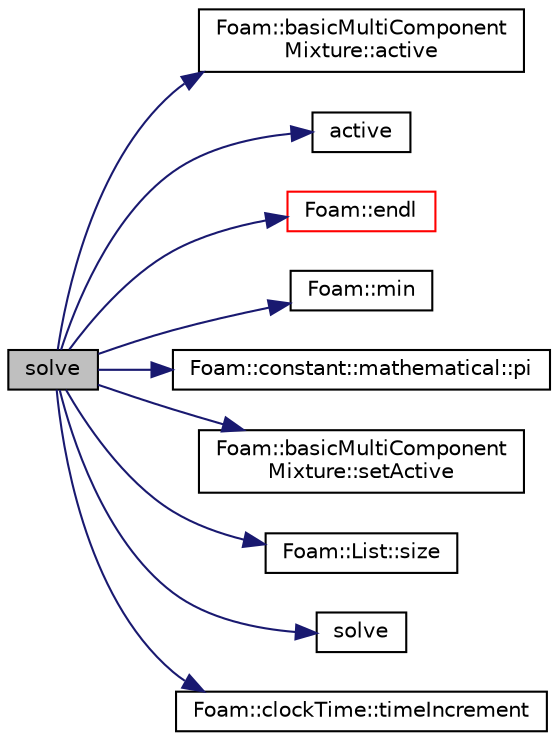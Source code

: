digraph "solve"
{
  bgcolor="transparent";
  edge [fontname="Helvetica",fontsize="10",labelfontname="Helvetica",labelfontsize="10"];
  node [fontname="Helvetica",fontsize="10",shape=record];
  rankdir="LR";
  Node498 [label="solve",height=0.2,width=0.4,color="black", fillcolor="grey75", style="filled", fontcolor="black"];
  Node498 -> Node499 [color="midnightblue",fontsize="10",style="solid",fontname="Helvetica"];
  Node499 [label="Foam::basicMultiComponent\lMixture::active",height=0.2,width=0.4,color="black",URL="$a31469.html#a47df567fb87aecbc6606e974ed449682",tooltip="Return true for active species. "];
  Node498 -> Node500 [color="midnightblue",fontsize="10",style="solid",fontname="Helvetica"];
  Node500 [label="active",height=0.2,width=0.4,color="black",URL="$a31065.html#a0662f06c9b0d31641c2fe8e793bcdfa1"];
  Node498 -> Node501 [color="midnightblue",fontsize="10",style="solid",fontname="Helvetica"];
  Node501 [label="Foam::endl",height=0.2,width=0.4,color="red",URL="$a21851.html#a2db8fe02a0d3909e9351bb4275b23ce4",tooltip="Add newline and flush stream. "];
  Node498 -> Node503 [color="midnightblue",fontsize="10",style="solid",fontname="Helvetica"];
  Node503 [label="Foam::min",height=0.2,width=0.4,color="black",URL="$a21851.html#a253e112ad2d56d96230ff39ea7f442dc"];
  Node498 -> Node504 [color="midnightblue",fontsize="10",style="solid",fontname="Helvetica"];
  Node504 [label="Foam::constant::mathematical::pi",height=0.2,width=0.4,color="black",URL="$a21892.html#a731b8788a4c01586c35266c7ca4fed04"];
  Node498 -> Node505 [color="midnightblue",fontsize="10",style="solid",fontname="Helvetica"];
  Node505 [label="Foam::basicMultiComponent\lMixture::setActive",height=0.2,width=0.4,color="black",URL="$a31469.html#a43e2719123bdd7f28c6aa100eaf859e4",tooltip="Set speciei active. "];
  Node498 -> Node506 [color="midnightblue",fontsize="10",style="solid",fontname="Helvetica"];
  Node506 [label="Foam::List::size",height=0.2,width=0.4,color="black",URL="$a26833.html#a8a5f6fa29bd4b500caf186f60245b384",tooltip="Override size to be inconsistent with allocated storage. "];
  Node498 -> Node507 [color="midnightblue",fontsize="10",style="solid",fontname="Helvetica"];
  Node507 [label="solve",height=0.2,width=0.4,color="black",URL="$a41549.html#a4ed43d58a6754059fa012bd273d05e33"];
  Node498 -> Node508 [color="midnightblue",fontsize="10",style="solid",fontname="Helvetica"];
  Node508 [label="Foam::clockTime::timeIncrement",height=0.2,width=0.4,color="black",URL="$a29833.html#a3023436e0c8b65ab59e1190a600f7a80",tooltip="Return time (in seconds) since last call to timeIncrement() "];
}
